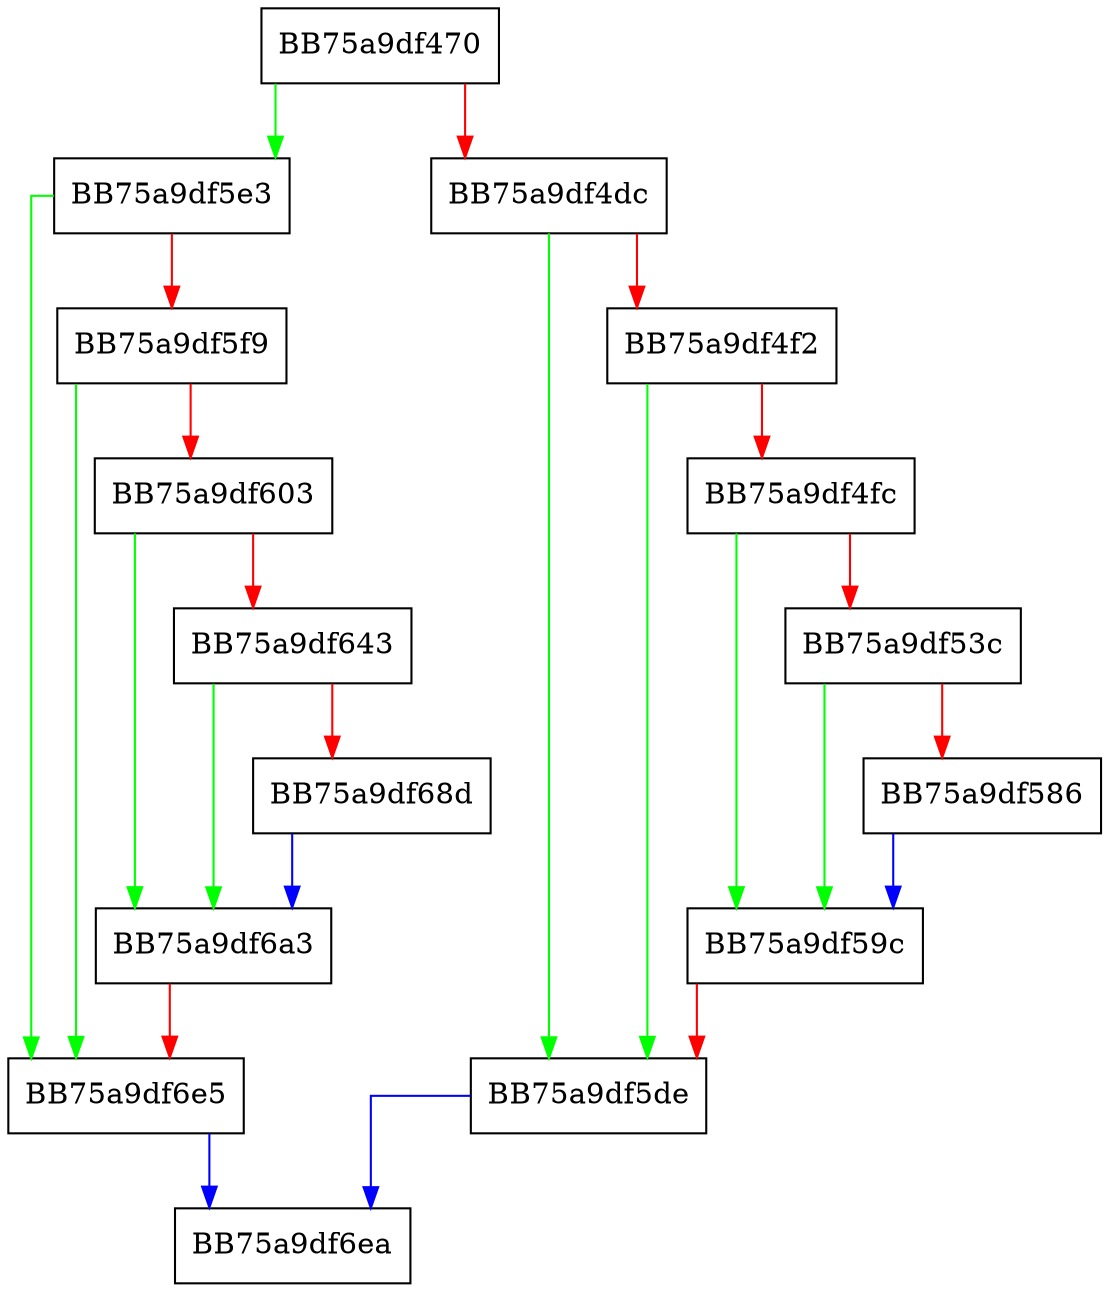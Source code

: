 digraph _init_cpu_device {
  node [shape="box"];
  graph [splines=ortho];
  BB75a9df470 -> BB75a9df5e3 [color="green"];
  BB75a9df470 -> BB75a9df4dc [color="red"];
  BB75a9df4dc -> BB75a9df5de [color="green"];
  BB75a9df4dc -> BB75a9df4f2 [color="red"];
  BB75a9df4f2 -> BB75a9df5de [color="green"];
  BB75a9df4f2 -> BB75a9df4fc [color="red"];
  BB75a9df4fc -> BB75a9df59c [color="green"];
  BB75a9df4fc -> BB75a9df53c [color="red"];
  BB75a9df53c -> BB75a9df59c [color="green"];
  BB75a9df53c -> BB75a9df586 [color="red"];
  BB75a9df586 -> BB75a9df59c [color="blue"];
  BB75a9df59c -> BB75a9df5de [color="red"];
  BB75a9df5de -> BB75a9df6ea [color="blue"];
  BB75a9df5e3 -> BB75a9df6e5 [color="green"];
  BB75a9df5e3 -> BB75a9df5f9 [color="red"];
  BB75a9df5f9 -> BB75a9df6e5 [color="green"];
  BB75a9df5f9 -> BB75a9df603 [color="red"];
  BB75a9df603 -> BB75a9df6a3 [color="green"];
  BB75a9df603 -> BB75a9df643 [color="red"];
  BB75a9df643 -> BB75a9df6a3 [color="green"];
  BB75a9df643 -> BB75a9df68d [color="red"];
  BB75a9df68d -> BB75a9df6a3 [color="blue"];
  BB75a9df6a3 -> BB75a9df6e5 [color="red"];
  BB75a9df6e5 -> BB75a9df6ea [color="blue"];
}